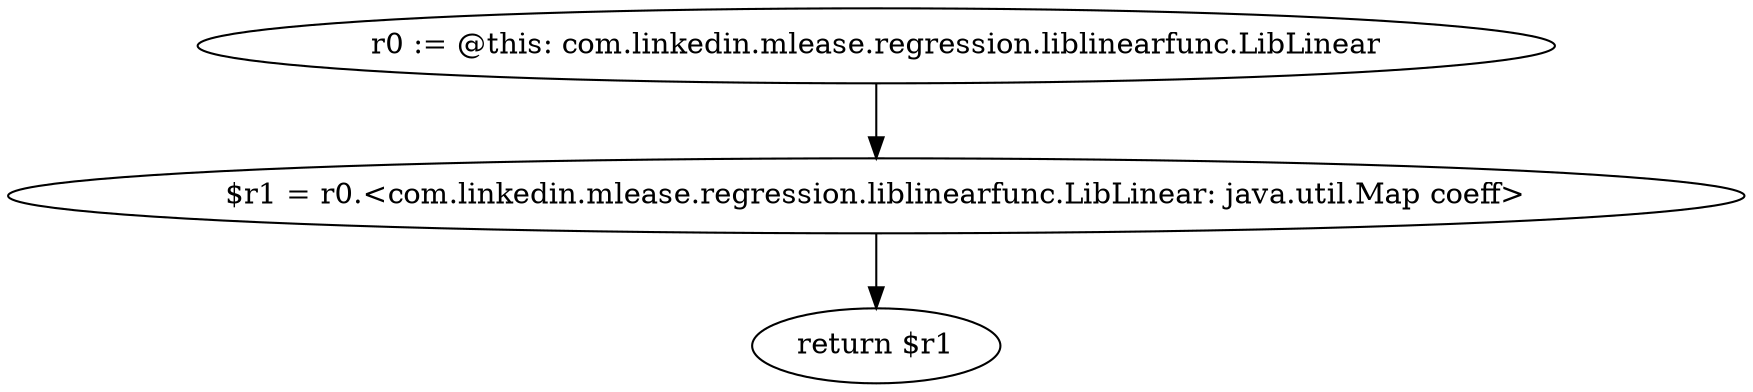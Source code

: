 digraph "unitGraph" {
    "r0 := @this: com.linkedin.mlease.regression.liblinearfunc.LibLinear"
    "$r1 = r0.<com.linkedin.mlease.regression.liblinearfunc.LibLinear: java.util.Map coeff>"
    "return $r1"
    "r0 := @this: com.linkedin.mlease.regression.liblinearfunc.LibLinear"->"$r1 = r0.<com.linkedin.mlease.regression.liblinearfunc.LibLinear: java.util.Map coeff>";
    "$r1 = r0.<com.linkedin.mlease.regression.liblinearfunc.LibLinear: java.util.Map coeff>"->"return $r1";
}
